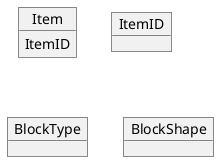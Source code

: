 @startuml

object Item {
    ItemID
}

object ItemID {

}

object BlockType {

}

object BlockShape {
    
}

@enduml